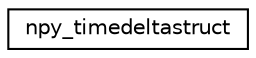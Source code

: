 digraph "Graphical Class Hierarchy"
{
 // LATEX_PDF_SIZE
  edge [fontname="Helvetica",fontsize="10",labelfontname="Helvetica",labelfontsize="10"];
  node [fontname="Helvetica",fontsize="10",shape=record];
  rankdir="LR";
  Node0 [label="npy_timedeltastruct",height=0.2,width=0.4,color="black", fillcolor="white", style="filled",URL="$structnpy__timedeltastruct.html",tooltip=" "];
}
